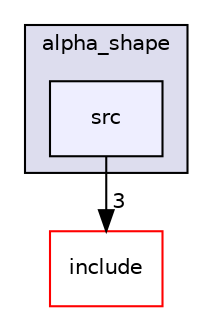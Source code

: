 digraph "/home/vicky/pgrouting/pgrouting/pgrouting/src/alpha_shape/src" {
  compound=true
  node [ fontsize="10", fontname="Helvetica"];
  edge [ labelfontsize="10", labelfontname="Helvetica"];
  subgraph clusterdir_2bac365cc0c9272c53aba84dab0c0e45 {
    graph [ bgcolor="#ddddee", pencolor="black", label="alpha_shape" fontname="Helvetica", fontsize="10", URL="dir_2bac365cc0c9272c53aba84dab0c0e45.html"]
  dir_317b15ee777fcb874b96be9ec209d890 [shape=box, label="src", style="filled", fillcolor="#eeeeff", pencolor="black", URL="dir_317b15ee777fcb874b96be9ec209d890.html"];
  }
  dir_d44c64559bbebec7f509842c48db8b23 [shape=box label="include" fillcolor="white" style="filled" color="red" URL="dir_d44c64559bbebec7f509842c48db8b23.html"];
  dir_317b15ee777fcb874b96be9ec209d890->dir_d44c64559bbebec7f509842c48db8b23 [headlabel="3", labeldistance=1.5 headhref="dir_000036_000000.html"];
}
